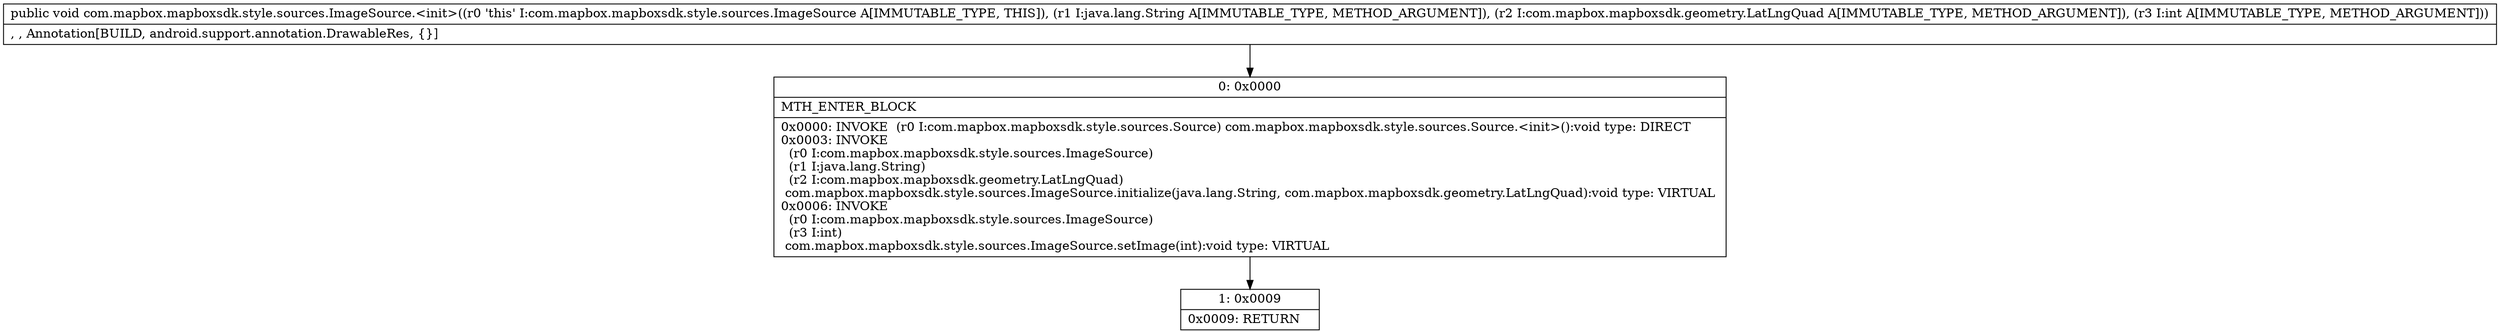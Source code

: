 digraph "CFG forcom.mapbox.mapboxsdk.style.sources.ImageSource.\<init\>(Ljava\/lang\/String;Lcom\/mapbox\/mapboxsdk\/geometry\/LatLngQuad;I)V" {
Node_0 [shape=record,label="{0\:\ 0x0000|MTH_ENTER_BLOCK\l|0x0000: INVOKE  (r0 I:com.mapbox.mapboxsdk.style.sources.Source) com.mapbox.mapboxsdk.style.sources.Source.\<init\>():void type: DIRECT \l0x0003: INVOKE  \l  (r0 I:com.mapbox.mapboxsdk.style.sources.ImageSource)\l  (r1 I:java.lang.String)\l  (r2 I:com.mapbox.mapboxsdk.geometry.LatLngQuad)\l com.mapbox.mapboxsdk.style.sources.ImageSource.initialize(java.lang.String, com.mapbox.mapboxsdk.geometry.LatLngQuad):void type: VIRTUAL \l0x0006: INVOKE  \l  (r0 I:com.mapbox.mapboxsdk.style.sources.ImageSource)\l  (r3 I:int)\l com.mapbox.mapboxsdk.style.sources.ImageSource.setImage(int):void type: VIRTUAL \l}"];
Node_1 [shape=record,label="{1\:\ 0x0009|0x0009: RETURN   \l}"];
MethodNode[shape=record,label="{public void com.mapbox.mapboxsdk.style.sources.ImageSource.\<init\>((r0 'this' I:com.mapbox.mapboxsdk.style.sources.ImageSource A[IMMUTABLE_TYPE, THIS]), (r1 I:java.lang.String A[IMMUTABLE_TYPE, METHOD_ARGUMENT]), (r2 I:com.mapbox.mapboxsdk.geometry.LatLngQuad A[IMMUTABLE_TYPE, METHOD_ARGUMENT]), (r3 I:int A[IMMUTABLE_TYPE, METHOD_ARGUMENT]))  | , , Annotation[BUILD, android.support.annotation.DrawableRes, \{\}]\l}"];
MethodNode -> Node_0;
Node_0 -> Node_1;
}

